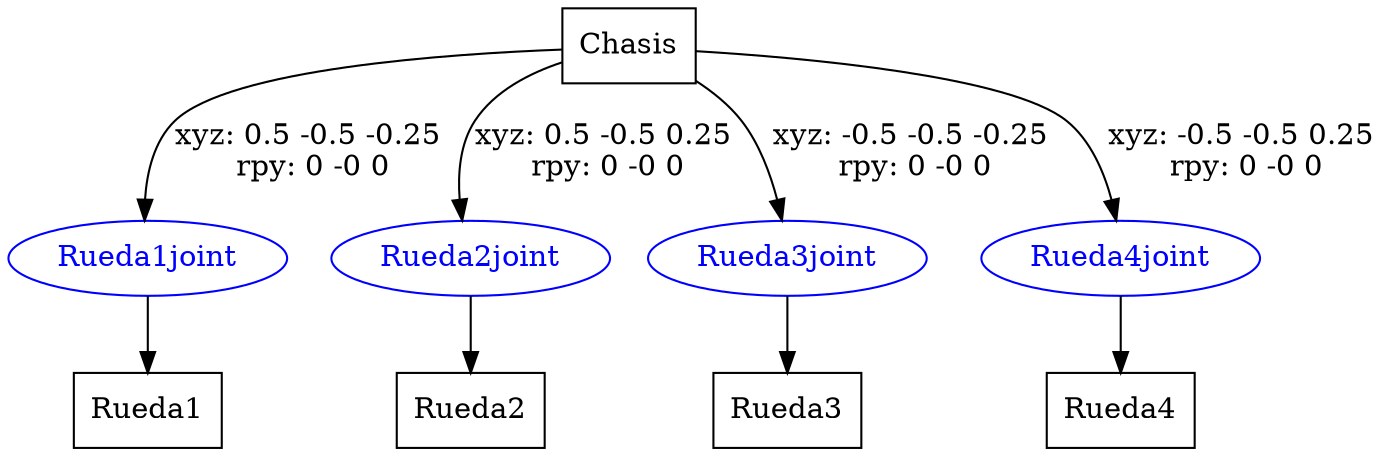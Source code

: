 digraph G {
node [shape=box];
"Chasis" [label="Chasis"];
"Rueda1" [label="Rueda1"];
"Rueda2" [label="Rueda2"];
"Rueda3" [label="Rueda3"];
"Rueda4" [label="Rueda4"];
node [shape=ellipse, color=blue, fontcolor=blue];
"Chasis" -> "Rueda1joint" [label="xyz: 0.5 -0.5 -0.25 \nrpy: 0 -0 0"]
"Rueda1joint" -> "Rueda1"
"Chasis" -> "Rueda2joint" [label="xyz: 0.5 -0.5 0.25 \nrpy: 0 -0 0"]
"Rueda2joint" -> "Rueda2"
"Chasis" -> "Rueda3joint" [label="xyz: -0.5 -0.5 -0.25 \nrpy: 0 -0 0"]
"Rueda3joint" -> "Rueda3"
"Chasis" -> "Rueda4joint" [label="xyz: -0.5 -0.5 0.25 \nrpy: 0 -0 0"]
"Rueda4joint" -> "Rueda4"
}
